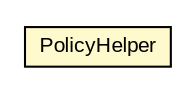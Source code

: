 #!/usr/local/bin/dot
#
# Class diagram 
# Generated by UMLGraph version R5_6-24-gf6e263 (http://www.umlgraph.org/)
#

digraph G {
	edge [fontname="arial",fontsize=10,labelfontname="arial",labelfontsize=10];
	node [fontname="arial",fontsize=10,shape=plaintext];
	nodesep=0.25;
	ranksep=0.5;
	// org.miloss.fgsms.agentcore.PolicyHelper
	c881246 [label=<<table title="org.miloss.fgsms.agentcore.PolicyHelper" border="0" cellborder="1" cellspacing="0" cellpadding="2" port="p" bgcolor="lemonChiffon" href="./PolicyHelper.html">
		<tr><td><table border="0" cellspacing="0" cellpadding="1">
<tr><td align="center" balign="center"> PolicyHelper </td></tr>
		</table></td></tr>
		</table>>, URL="./PolicyHelper.html", fontname="arial", fontcolor="black", fontsize=10.0];
}

